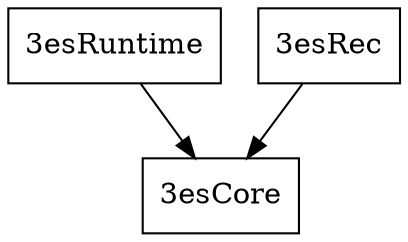 digraph csharplibs {
  node [shape = box;];
  tesCore [label = "3esCore";];
  tesRuntime [label = "3esRuntime";];
  tesRec [label = "3esRec";];
  
  tesRuntime -> tesCore;
  tesRec -> tesCore;
}

